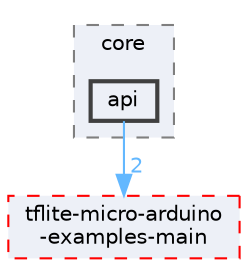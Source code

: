 digraph "Arduino/GetStartedWithMachineLearningOnArduino/tflite-micro-main/tensorflow/lite/core/api"
{
 // LATEX_PDF_SIZE
  bgcolor="transparent";
  edge [fontname=Helvetica,fontsize=10,labelfontname=Helvetica,labelfontsize=10];
  node [fontname=Helvetica,fontsize=10,shape=box,height=0.2,width=0.4];
  compound=true
  subgraph clusterdir_bc6027c9f66bf58eae3ab9e67fcdd4c2 {
    graph [ bgcolor="#edf0f7", pencolor="grey50", label="core", fontname=Helvetica,fontsize=10 style="filled,dashed", URL="dir_bc6027c9f66bf58eae3ab9e67fcdd4c2.html",tooltip=""]
  dir_0c5425ea97ec382013cd37843b233286 [label="api", fillcolor="#edf0f7", color="grey25", style="filled,bold", URL="dir_0c5425ea97ec382013cd37843b233286.html",tooltip=""];
  }
  dir_0d2ed21f8b79a9b0d8abfa821a489de0 [label="tflite-micro-arduino\l-examples-main", fillcolor="#edf0f7", color="red", style="filled,dashed", URL="dir_0d2ed21f8b79a9b0d8abfa821a489de0.html",tooltip=""];
  dir_0c5425ea97ec382013cd37843b233286->dir_0d2ed21f8b79a9b0d8abfa821a489de0 [headlabel="2", labeldistance=1.5 headhref="dir_000008_000335.html" href="dir_000008_000335.html" color="steelblue1" fontcolor="steelblue1"];
}
